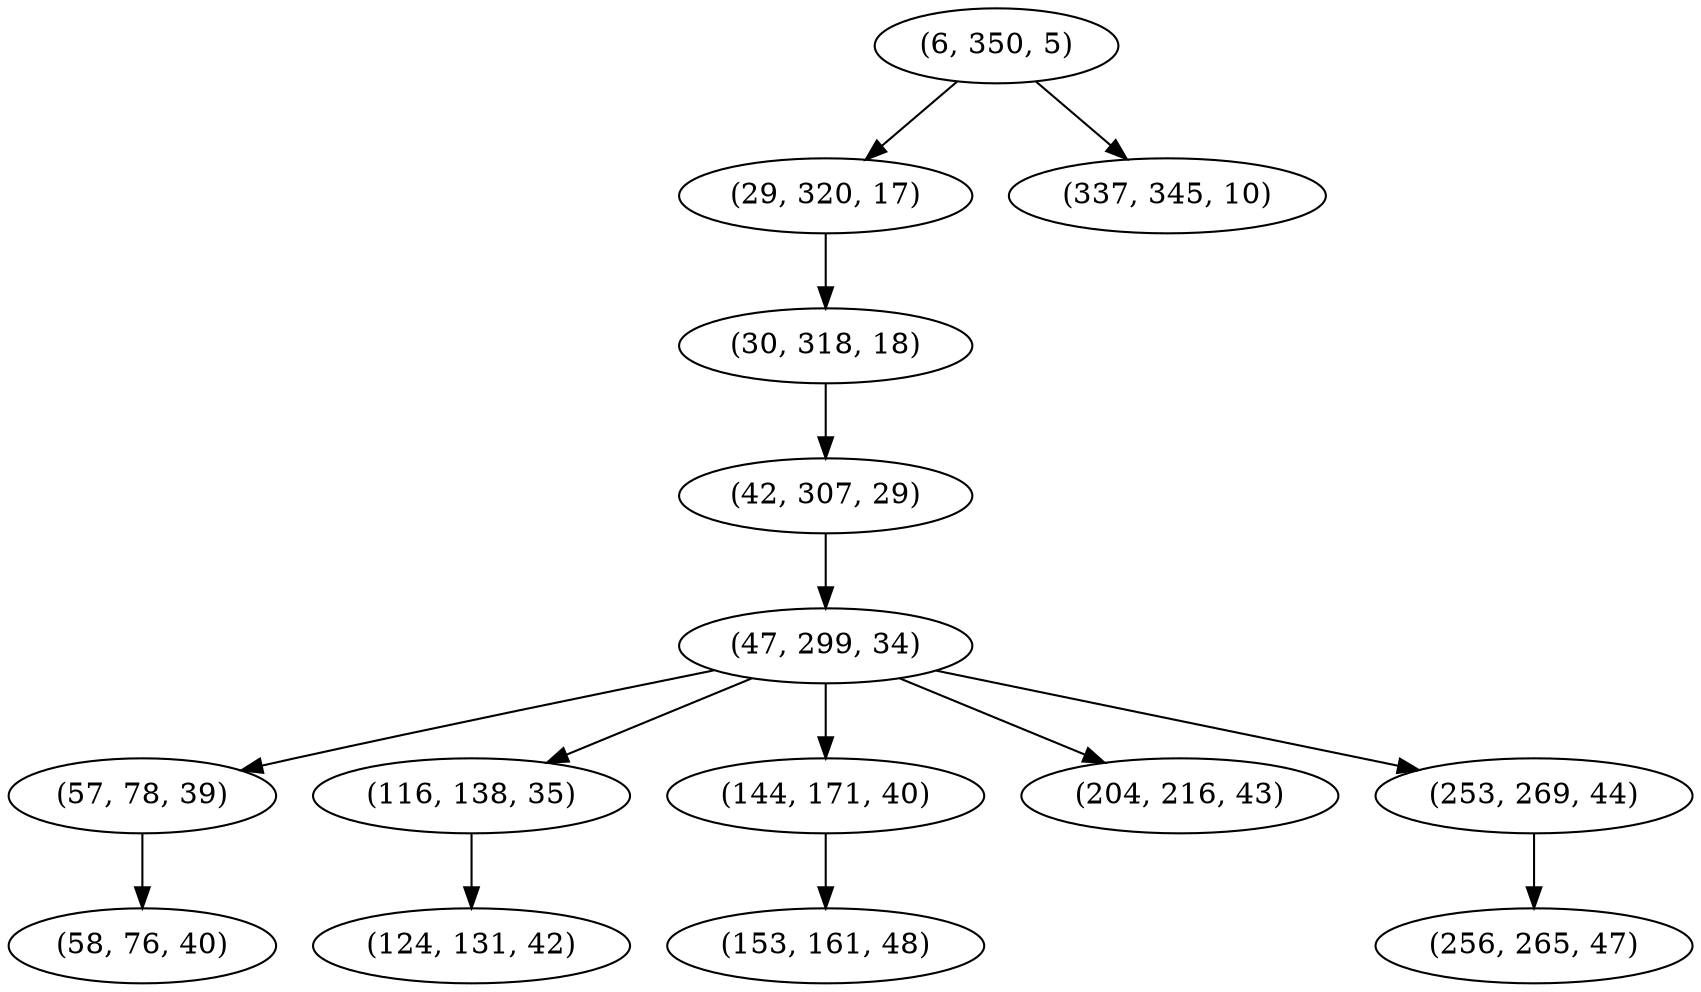 digraph tree {
    "(6, 350, 5)";
    "(29, 320, 17)";
    "(30, 318, 18)";
    "(42, 307, 29)";
    "(47, 299, 34)";
    "(57, 78, 39)";
    "(58, 76, 40)";
    "(116, 138, 35)";
    "(124, 131, 42)";
    "(144, 171, 40)";
    "(153, 161, 48)";
    "(204, 216, 43)";
    "(253, 269, 44)";
    "(256, 265, 47)";
    "(337, 345, 10)";
    "(6, 350, 5)" -> "(29, 320, 17)";
    "(6, 350, 5)" -> "(337, 345, 10)";
    "(29, 320, 17)" -> "(30, 318, 18)";
    "(30, 318, 18)" -> "(42, 307, 29)";
    "(42, 307, 29)" -> "(47, 299, 34)";
    "(47, 299, 34)" -> "(57, 78, 39)";
    "(47, 299, 34)" -> "(116, 138, 35)";
    "(47, 299, 34)" -> "(144, 171, 40)";
    "(47, 299, 34)" -> "(204, 216, 43)";
    "(47, 299, 34)" -> "(253, 269, 44)";
    "(57, 78, 39)" -> "(58, 76, 40)";
    "(116, 138, 35)" -> "(124, 131, 42)";
    "(144, 171, 40)" -> "(153, 161, 48)";
    "(253, 269, 44)" -> "(256, 265, 47)";
}
